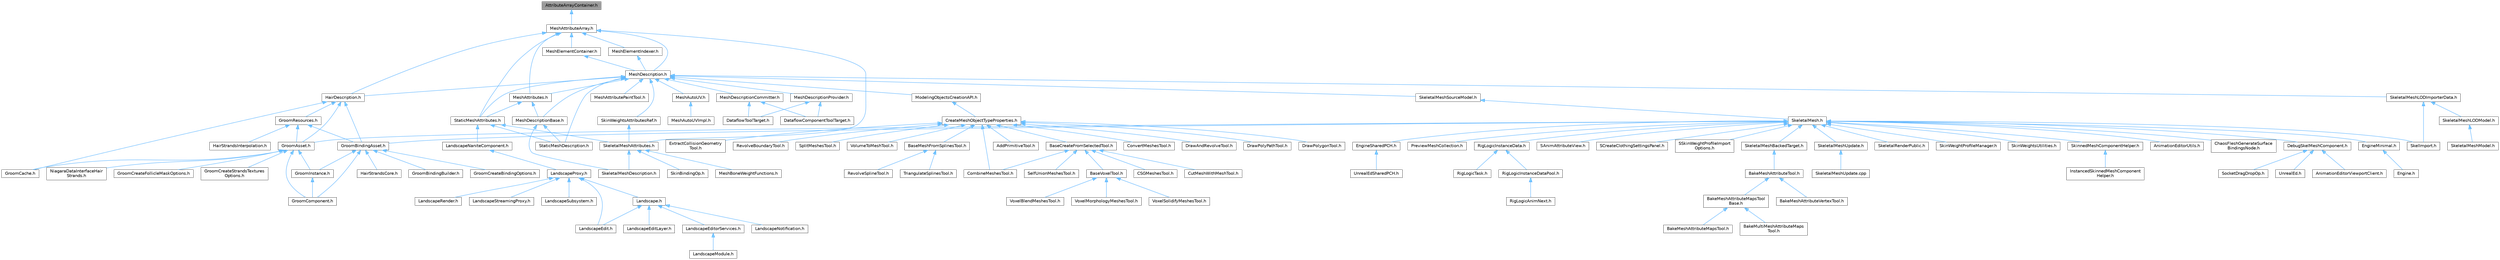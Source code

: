 digraph "AttributeArrayContainer.h"
{
 // INTERACTIVE_SVG=YES
 // LATEX_PDF_SIZE
  bgcolor="transparent";
  edge [fontname=Helvetica,fontsize=10,labelfontname=Helvetica,labelfontsize=10];
  node [fontname=Helvetica,fontsize=10,shape=box,height=0.2,width=0.4];
  Node1 [id="Node000001",label="AttributeArrayContainer.h",height=0.2,width=0.4,color="gray40", fillcolor="grey60", style="filled", fontcolor="black",tooltip=" "];
  Node1 -> Node2 [id="edge1_Node000001_Node000002",dir="back",color="steelblue1",style="solid",tooltip=" "];
  Node2 [id="Node000002",label="MeshAttributeArray.h",height=0.2,width=0.4,color="grey40", fillcolor="white", style="filled",URL="$dd/dcf/MeshAttributeArray_8h.html",tooltip=" "];
  Node2 -> Node3 [id="edge2_Node000002_Node000003",dir="back",color="steelblue1",style="solid",tooltip=" "];
  Node3 [id="Node000003",label="HairDescription.h",height=0.2,width=0.4,color="grey40", fillcolor="white", style="filled",URL="$df/d27/HairDescription_8h.html",tooltip=" "];
  Node3 -> Node4 [id="edge3_Node000003_Node000004",dir="back",color="steelblue1",style="solid",tooltip=" "];
  Node4 [id="Node000004",label="GroomAsset.h",height=0.2,width=0.4,color="grey40", fillcolor="white", style="filled",URL="$d8/df1/GroomAsset_8h.html",tooltip=" "];
  Node4 -> Node5 [id="edge4_Node000004_Node000005",dir="back",color="steelblue1",style="solid",tooltip=" "];
  Node5 [id="Node000005",label="GroomCache.h",height=0.2,width=0.4,color="grey40", fillcolor="white", style="filled",URL="$d7/d6e/GroomCache_8h.html",tooltip=" "];
  Node4 -> Node6 [id="edge5_Node000004_Node000006",dir="back",color="steelblue1",style="solid",tooltip=" "];
  Node6 [id="Node000006",label="GroomComponent.h",height=0.2,width=0.4,color="grey40", fillcolor="white", style="filled",URL="$de/d2e/GroomComponent_8h.html",tooltip=" "];
  Node4 -> Node7 [id="edge6_Node000004_Node000007",dir="back",color="steelblue1",style="solid",tooltip=" "];
  Node7 [id="Node000007",label="GroomCreateFollicleMaskOptions.h",height=0.2,width=0.4,color="grey40", fillcolor="white", style="filled",URL="$d7/d8b/GroomCreateFollicleMaskOptions_8h.html",tooltip=" "];
  Node4 -> Node8 [id="edge7_Node000004_Node000008",dir="back",color="steelblue1",style="solid",tooltip=" "];
  Node8 [id="Node000008",label="GroomCreateStrandsTextures\lOptions.h",height=0.2,width=0.4,color="grey40", fillcolor="white", style="filled",URL="$da/dfc/GroomCreateStrandsTexturesOptions_8h.html",tooltip=" "];
  Node4 -> Node9 [id="edge8_Node000004_Node000009",dir="back",color="steelblue1",style="solid",tooltip=" "];
  Node9 [id="Node000009",label="GroomInstance.h",height=0.2,width=0.4,color="grey40", fillcolor="white", style="filled",URL="$dd/d47/GroomInstance_8h.html",tooltip=" "];
  Node9 -> Node6 [id="edge9_Node000009_Node000006",dir="back",color="steelblue1",style="solid",tooltip=" "];
  Node4 -> Node10 [id="edge10_Node000004_Node000010",dir="back",color="steelblue1",style="solid",tooltip=" "];
  Node10 [id="Node000010",label="NiagaraDataInterfaceHair\lStrands.h",height=0.2,width=0.4,color="grey40", fillcolor="white", style="filled",URL="$da/dd2/NiagaraDataInterfaceHairStrands_8h.html",tooltip=" "];
  Node3 -> Node11 [id="edge11_Node000003_Node000011",dir="back",color="steelblue1",style="solid",tooltip=" "];
  Node11 [id="Node000011",label="GroomBindingAsset.h",height=0.2,width=0.4,color="grey40", fillcolor="white", style="filled",URL="$de/d26/GroomBindingAsset_8h.html",tooltip=" "];
  Node11 -> Node12 [id="edge12_Node000011_Node000012",dir="back",color="steelblue1",style="solid",tooltip=" "];
  Node12 [id="Node000012",label="GroomBindingBuilder.h",height=0.2,width=0.4,color="grey40", fillcolor="white", style="filled",URL="$d2/d2f/GroomBindingBuilder_8h.html",tooltip=" "];
  Node11 -> Node6 [id="edge13_Node000011_Node000006",dir="back",color="steelblue1",style="solid",tooltip=" "];
  Node11 -> Node13 [id="edge14_Node000011_Node000013",dir="back",color="steelblue1",style="solid",tooltip=" "];
  Node13 [id="Node000013",label="GroomCreateBindingOptions.h",height=0.2,width=0.4,color="grey40", fillcolor="white", style="filled",URL="$d5/dba/GroomCreateBindingOptions_8h.html",tooltip=" "];
  Node11 -> Node9 [id="edge15_Node000011_Node000009",dir="back",color="steelblue1",style="solid",tooltip=" "];
  Node11 -> Node14 [id="edge16_Node000011_Node000014",dir="back",color="steelblue1",style="solid",tooltip=" "];
  Node14 [id="Node000014",label="HairStrandsCore.h",height=0.2,width=0.4,color="grey40", fillcolor="white", style="filled",URL="$d7/def/HairStrandsCore_8h.html",tooltip=" "];
  Node3 -> Node5 [id="edge17_Node000003_Node000005",dir="back",color="steelblue1",style="solid",tooltip=" "];
  Node3 -> Node15 [id="edge18_Node000003_Node000015",dir="back",color="steelblue1",style="solid",tooltip=" "];
  Node15 [id="Node000015",label="GroomResources.h",height=0.2,width=0.4,color="grey40", fillcolor="white", style="filled",URL="$d0/d70/GroomResources_8h.html",tooltip=" "];
  Node15 -> Node4 [id="edge19_Node000015_Node000004",dir="back",color="steelblue1",style="solid",tooltip=" "];
  Node15 -> Node11 [id="edge20_Node000015_Node000011",dir="back",color="steelblue1",style="solid",tooltip=" "];
  Node15 -> Node16 [id="edge21_Node000015_Node000016",dir="back",color="steelblue1",style="solid",tooltip=" "];
  Node16 [id="Node000016",label="HairStrandsInterpolation.h",height=0.2,width=0.4,color="grey40", fillcolor="white", style="filled",URL="$de/dab/HairStrandsInterpolation_8h.html",tooltip=" "];
  Node2 -> Node17 [id="edge22_Node000002_Node000017",dir="back",color="steelblue1",style="solid",tooltip=" "];
  Node17 [id="Node000017",label="MeshAttributes.h",height=0.2,width=0.4,color="grey40", fillcolor="white", style="filled",URL="$d8/d64/MeshAttributes_8h.html",tooltip=" "];
  Node17 -> Node18 [id="edge23_Node000017_Node000018",dir="back",color="steelblue1",style="solid",tooltip=" "];
  Node18 [id="Node000018",label="MeshDescriptionBase.h",height=0.2,width=0.4,color="grey40", fillcolor="white", style="filled",URL="$d3/d3c/MeshDescriptionBase_8h.html",tooltip=" "];
  Node18 -> Node19 [id="edge24_Node000018_Node000019",dir="back",color="steelblue1",style="solid",tooltip=" "];
  Node19 [id="Node000019",label="SkeletalMeshDescription.h",height=0.2,width=0.4,color="grey40", fillcolor="white", style="filled",URL="$d3/d6a/SkeletalMeshDescription_8h.html",tooltip=" "];
  Node18 -> Node20 [id="edge25_Node000018_Node000020",dir="back",color="steelblue1",style="solid",tooltip=" "];
  Node20 [id="Node000020",label="StaticMeshDescription.h",height=0.2,width=0.4,color="grey40", fillcolor="white", style="filled",URL="$d5/d71/StaticMeshDescription_8h.html",tooltip=" "];
  Node17 -> Node21 [id="edge26_Node000017_Node000021",dir="back",color="steelblue1",style="solid",tooltip=" "];
  Node21 [id="Node000021",label="StaticMeshAttributes.h",height=0.2,width=0.4,color="grey40", fillcolor="white", style="filled",URL="$dd/db4/StaticMeshAttributes_8h.html",tooltip=" "];
  Node21 -> Node22 [id="edge27_Node000021_Node000022",dir="back",color="steelblue1",style="solid",tooltip=" "];
  Node22 [id="Node000022",label="LandscapeNaniteComponent.h",height=0.2,width=0.4,color="grey40", fillcolor="white", style="filled",URL="$d0/de5/LandscapeNaniteComponent_8h.html",tooltip=" "];
  Node22 -> Node23 [id="edge28_Node000022_Node000023",dir="back",color="steelblue1",style="solid",tooltip=" "];
  Node23 [id="Node000023",label="LandscapeProxy.h",height=0.2,width=0.4,color="grey40", fillcolor="white", style="filled",URL="$db/dae/LandscapeProxy_8h.html",tooltip=" "];
  Node23 -> Node24 [id="edge29_Node000023_Node000024",dir="back",color="steelblue1",style="solid",tooltip=" "];
  Node24 [id="Node000024",label="Landscape.h",height=0.2,width=0.4,color="grey40", fillcolor="white", style="filled",URL="$d5/dd6/Landscape_8h.html",tooltip=" "];
  Node24 -> Node25 [id="edge30_Node000024_Node000025",dir="back",color="steelblue1",style="solid",tooltip=" "];
  Node25 [id="Node000025",label="LandscapeEdit.h",height=0.2,width=0.4,color="grey40", fillcolor="white", style="filled",URL="$df/d61/LandscapeEdit_8h.html",tooltip=" "];
  Node24 -> Node26 [id="edge31_Node000024_Node000026",dir="back",color="steelblue1",style="solid",tooltip=" "];
  Node26 [id="Node000026",label="LandscapeEditLayer.h",height=0.2,width=0.4,color="grey40", fillcolor="white", style="filled",URL="$d2/d34/LandscapeEditLayer_8h.html",tooltip=" "];
  Node24 -> Node27 [id="edge32_Node000024_Node000027",dir="back",color="steelblue1",style="solid",tooltip=" "];
  Node27 [id="Node000027",label="LandscapeEditorServices.h",height=0.2,width=0.4,color="grey40", fillcolor="white", style="filled",URL="$d0/de9/LandscapeEditorServices_8h.html",tooltip=" "];
  Node27 -> Node28 [id="edge33_Node000027_Node000028",dir="back",color="steelblue1",style="solid",tooltip=" "];
  Node28 [id="Node000028",label="LandscapeModule.h",height=0.2,width=0.4,color="grey40", fillcolor="white", style="filled",URL="$db/d88/LandscapeModule_8h.html",tooltip=" "];
  Node24 -> Node29 [id="edge34_Node000024_Node000029",dir="back",color="steelblue1",style="solid",tooltip=" "];
  Node29 [id="Node000029",label="LandscapeNotification.h",height=0.2,width=0.4,color="grey40", fillcolor="white", style="filled",URL="$d7/de3/LandscapeNotification_8h.html",tooltip=" "];
  Node23 -> Node25 [id="edge35_Node000023_Node000025",dir="back",color="steelblue1",style="solid",tooltip=" "];
  Node23 -> Node30 [id="edge36_Node000023_Node000030",dir="back",color="steelblue1",style="solid",tooltip=" "];
  Node30 [id="Node000030",label="LandscapeRender.h",height=0.2,width=0.4,color="grey40", fillcolor="white", style="filled",URL="$df/d67/LandscapeRender_8h.html",tooltip=" "];
  Node23 -> Node31 [id="edge37_Node000023_Node000031",dir="back",color="steelblue1",style="solid",tooltip=" "];
  Node31 [id="Node000031",label="LandscapeStreamingProxy.h",height=0.2,width=0.4,color="grey40", fillcolor="white", style="filled",URL="$de/d5a/LandscapeStreamingProxy_8h.html",tooltip=" "];
  Node23 -> Node32 [id="edge38_Node000023_Node000032",dir="back",color="steelblue1",style="solid",tooltip=" "];
  Node32 [id="Node000032",label="LandscapeSubsystem.h",height=0.2,width=0.4,color="grey40", fillcolor="white", style="filled",URL="$d7/ddd/LandscapeSubsystem_8h.html",tooltip=" "];
  Node21 -> Node33 [id="edge39_Node000021_Node000033",dir="back",color="steelblue1",style="solid",tooltip=" "];
  Node33 [id="Node000033",label="SkeletalMeshAttributes.h",height=0.2,width=0.4,color="grey40", fillcolor="white", style="filled",URL="$df/d3f/SkeletalMeshAttributes_8h.html",tooltip=" "];
  Node33 -> Node34 [id="edge40_Node000033_Node000034",dir="back",color="steelblue1",style="solid",tooltip=" "];
  Node34 [id="Node000034",label="MeshBoneWeightFunctions.h",height=0.2,width=0.4,color="grey40", fillcolor="white", style="filled",URL="$db/df8/MeshBoneWeightFunctions_8h.html",tooltip=" "];
  Node33 -> Node19 [id="edge41_Node000033_Node000019",dir="back",color="steelblue1",style="solid",tooltip=" "];
  Node33 -> Node35 [id="edge42_Node000033_Node000035",dir="back",color="steelblue1",style="solid",tooltip=" "];
  Node35 [id="Node000035",label="SkinBindingOp.h",height=0.2,width=0.4,color="grey40", fillcolor="white", style="filled",URL="$d0/df0/SkinBindingOp_8h.html",tooltip=" "];
  Node21 -> Node20 [id="edge43_Node000021_Node000020",dir="back",color="steelblue1",style="solid",tooltip=" "];
  Node2 -> Node36 [id="edge44_Node000002_Node000036",dir="back",color="steelblue1",style="solid",tooltip=" "];
  Node36 [id="Node000036",label="MeshDescription.h",height=0.2,width=0.4,color="grey40", fillcolor="white", style="filled",URL="$d5/d91/MeshDescription_8h.html",tooltip=" "];
  Node36 -> Node3 [id="edge45_Node000036_Node000003",dir="back",color="steelblue1",style="solid",tooltip=" "];
  Node36 -> Node37 [id="edge46_Node000036_Node000037",dir="back",color="steelblue1",style="solid",tooltip=" "];
  Node37 [id="Node000037",label="MeshAttributePaintTool.h",height=0.2,width=0.4,color="grey40", fillcolor="white", style="filled",URL="$d3/d29/MeshAttributePaintTool_8h.html",tooltip=" "];
  Node36 -> Node17 [id="edge47_Node000036_Node000017",dir="back",color="steelblue1",style="solid",tooltip=" "];
  Node36 -> Node38 [id="edge48_Node000036_Node000038",dir="back",color="steelblue1",style="solid",tooltip=" "];
  Node38 [id="Node000038",label="MeshAutoUV.h",height=0.2,width=0.4,color="grey40", fillcolor="white", style="filled",URL="$d4/db4/MeshAutoUV_8h.html",tooltip=" "];
  Node38 -> Node39 [id="edge49_Node000038_Node000039",dir="back",color="steelblue1",style="solid",tooltip=" "];
  Node39 [id="Node000039",label="MeshAutoUVImpl.h",height=0.2,width=0.4,color="grey40", fillcolor="white", style="filled",URL="$d2/ddc/MeshAutoUVImpl_8h.html",tooltip=" "];
  Node36 -> Node18 [id="edge50_Node000036_Node000018",dir="back",color="steelblue1",style="solid",tooltip=" "];
  Node36 -> Node40 [id="edge51_Node000036_Node000040",dir="back",color="steelblue1",style="solid",tooltip=" "];
  Node40 [id="Node000040",label="MeshDescriptionCommitter.h",height=0.2,width=0.4,color="grey40", fillcolor="white", style="filled",URL="$d0/dae/MeshDescriptionCommitter_8h.html",tooltip=" "];
  Node40 -> Node41 [id="edge52_Node000040_Node000041",dir="back",color="steelblue1",style="solid",tooltip=" "];
  Node41 [id="Node000041",label="DataflowComponentToolTarget.h",height=0.2,width=0.4,color="grey40", fillcolor="white", style="filled",URL="$d4/de8/DataflowComponentToolTarget_8h.html",tooltip=" "];
  Node40 -> Node42 [id="edge53_Node000040_Node000042",dir="back",color="steelblue1",style="solid",tooltip=" "];
  Node42 [id="Node000042",label="DataflowToolTarget.h",height=0.2,width=0.4,color="grey40", fillcolor="white", style="filled",URL="$d3/dd6/DataflowToolTarget_8h.html",tooltip=" "];
  Node36 -> Node43 [id="edge54_Node000036_Node000043",dir="back",color="steelblue1",style="solid",tooltip=" "];
  Node43 [id="Node000043",label="MeshDescriptionProvider.h",height=0.2,width=0.4,color="grey40", fillcolor="white", style="filled",URL="$da/db2/MeshDescriptionProvider_8h.html",tooltip=" "];
  Node43 -> Node41 [id="edge55_Node000043_Node000041",dir="back",color="steelblue1",style="solid",tooltip=" "];
  Node43 -> Node42 [id="edge56_Node000043_Node000042",dir="back",color="steelblue1",style="solid",tooltip=" "];
  Node36 -> Node44 [id="edge57_Node000036_Node000044",dir="back",color="steelblue1",style="solid",tooltip=" "];
  Node44 [id="Node000044",label="ModelingObjectsCreationAPI.h",height=0.2,width=0.4,color="grey40", fillcolor="white", style="filled",URL="$df/d4c/ModelingObjectsCreationAPI_8h.html",tooltip=" "];
  Node44 -> Node45 [id="edge58_Node000044_Node000045",dir="back",color="steelblue1",style="solid",tooltip=" "];
  Node45 [id="Node000045",label="CreateMeshObjectTypeProperties.h",height=0.2,width=0.4,color="grey40", fillcolor="white", style="filled",URL="$d9/d04/CreateMeshObjectTypeProperties_8h.html",tooltip=" "];
  Node45 -> Node46 [id="edge59_Node000045_Node000046",dir="back",color="steelblue1",style="solid",tooltip=" "];
  Node46 [id="Node000046",label="AddPrimitiveTool.h",height=0.2,width=0.4,color="grey40", fillcolor="white", style="filled",URL="$d5/dbf/AddPrimitiveTool_8h.html",tooltip=" "];
  Node45 -> Node47 [id="edge60_Node000045_Node000047",dir="back",color="steelblue1",style="solid",tooltip=" "];
  Node47 [id="Node000047",label="BaseCreateFromSelectedTool.h",height=0.2,width=0.4,color="grey40", fillcolor="white", style="filled",URL="$de/dc7/BaseCreateFromSelectedTool_8h.html",tooltip=" "];
  Node47 -> Node48 [id="edge61_Node000047_Node000048",dir="back",color="steelblue1",style="solid",tooltip=" "];
  Node48 [id="Node000048",label="BaseVoxelTool.h",height=0.2,width=0.4,color="grey40", fillcolor="white", style="filled",URL="$db/d63/BaseVoxelTool_8h.html",tooltip=" "];
  Node48 -> Node49 [id="edge62_Node000048_Node000049",dir="back",color="steelblue1",style="solid",tooltip=" "];
  Node49 [id="Node000049",label="VoxelBlendMeshesTool.h",height=0.2,width=0.4,color="grey40", fillcolor="white", style="filled",URL="$da/d0e/VoxelBlendMeshesTool_8h.html",tooltip=" "];
  Node48 -> Node50 [id="edge63_Node000048_Node000050",dir="back",color="steelblue1",style="solid",tooltip=" "];
  Node50 [id="Node000050",label="VoxelMorphologyMeshesTool.h",height=0.2,width=0.4,color="grey40", fillcolor="white", style="filled",URL="$dc/d30/VoxelMorphologyMeshesTool_8h.html",tooltip=" "];
  Node48 -> Node51 [id="edge64_Node000048_Node000051",dir="back",color="steelblue1",style="solid",tooltip=" "];
  Node51 [id="Node000051",label="VoxelSolidifyMeshesTool.h",height=0.2,width=0.4,color="grey40", fillcolor="white", style="filled",URL="$de/da2/VoxelSolidifyMeshesTool_8h.html",tooltip=" "];
  Node47 -> Node52 [id="edge65_Node000047_Node000052",dir="back",color="steelblue1",style="solid",tooltip=" "];
  Node52 [id="Node000052",label="CSGMeshesTool.h",height=0.2,width=0.4,color="grey40", fillcolor="white", style="filled",URL="$db/dd1/CSGMeshesTool_8h.html",tooltip=" "];
  Node47 -> Node53 [id="edge66_Node000047_Node000053",dir="back",color="steelblue1",style="solid",tooltip=" "];
  Node53 [id="Node000053",label="CombineMeshesTool.h",height=0.2,width=0.4,color="grey40", fillcolor="white", style="filled",URL="$dd/da3/CombineMeshesTool_8h.html",tooltip=" "];
  Node47 -> Node54 [id="edge67_Node000047_Node000054",dir="back",color="steelblue1",style="solid",tooltip=" "];
  Node54 [id="Node000054",label="CutMeshWithMeshTool.h",height=0.2,width=0.4,color="grey40", fillcolor="white", style="filled",URL="$d2/d2c/CutMeshWithMeshTool_8h.html",tooltip=" "];
  Node47 -> Node55 [id="edge68_Node000047_Node000055",dir="back",color="steelblue1",style="solid",tooltip=" "];
  Node55 [id="Node000055",label="SelfUnionMeshesTool.h",height=0.2,width=0.4,color="grey40", fillcolor="white", style="filled",URL="$dc/dad/SelfUnionMeshesTool_8h.html",tooltip=" "];
  Node45 -> Node56 [id="edge69_Node000045_Node000056",dir="back",color="steelblue1",style="solid",tooltip=" "];
  Node56 [id="Node000056",label="BaseMeshFromSplinesTool.h",height=0.2,width=0.4,color="grey40", fillcolor="white", style="filled",URL="$da/d31/BaseMeshFromSplinesTool_8h.html",tooltip=" "];
  Node56 -> Node57 [id="edge70_Node000056_Node000057",dir="back",color="steelblue1",style="solid",tooltip=" "];
  Node57 [id="Node000057",label="RevolveSplineTool.h",height=0.2,width=0.4,color="grey40", fillcolor="white", style="filled",URL="$d3/d36/RevolveSplineTool_8h.html",tooltip=" "];
  Node56 -> Node58 [id="edge71_Node000056_Node000058",dir="back",color="steelblue1",style="solid",tooltip=" "];
  Node58 [id="Node000058",label="TriangulateSplinesTool.h",height=0.2,width=0.4,color="grey40", fillcolor="white", style="filled",URL="$d9/de6/TriangulateSplinesTool_8h.html",tooltip=" "];
  Node45 -> Node53 [id="edge72_Node000045_Node000053",dir="back",color="steelblue1",style="solid",tooltip=" "];
  Node45 -> Node59 [id="edge73_Node000045_Node000059",dir="back",color="steelblue1",style="solid",tooltip=" "];
  Node59 [id="Node000059",label="ConvertMeshesTool.h",height=0.2,width=0.4,color="grey40", fillcolor="white", style="filled",URL="$dc/d47/ConvertMeshesTool_8h.html",tooltip=" "];
  Node45 -> Node60 [id="edge74_Node000045_Node000060",dir="back",color="steelblue1",style="solid",tooltip=" "];
  Node60 [id="Node000060",label="DrawAndRevolveTool.h",height=0.2,width=0.4,color="grey40", fillcolor="white", style="filled",URL="$d8/d06/DrawAndRevolveTool_8h.html",tooltip=" "];
  Node45 -> Node61 [id="edge75_Node000045_Node000061",dir="back",color="steelblue1",style="solid",tooltip=" "];
  Node61 [id="Node000061",label="DrawPolyPathTool.h",height=0.2,width=0.4,color="grey40", fillcolor="white", style="filled",URL="$dc/d3e/DrawPolyPathTool_8h.html",tooltip=" "];
  Node45 -> Node62 [id="edge76_Node000045_Node000062",dir="back",color="steelblue1",style="solid",tooltip=" "];
  Node62 [id="Node000062",label="DrawPolygonTool.h",height=0.2,width=0.4,color="grey40", fillcolor="white", style="filled",URL="$d0/d15/DrawPolygonTool_8h.html",tooltip=" "];
  Node45 -> Node63 [id="edge77_Node000045_Node000063",dir="back",color="steelblue1",style="solid",tooltip=" "];
  Node63 [id="Node000063",label="ExtractCollisionGeometry\lTool.h",height=0.2,width=0.4,color="grey40", fillcolor="white", style="filled",URL="$d6/dbd/ExtractCollisionGeometryTool_8h.html",tooltip=" "];
  Node45 -> Node64 [id="edge78_Node000045_Node000064",dir="back",color="steelblue1",style="solid",tooltip=" "];
  Node64 [id="Node000064",label="RevolveBoundaryTool.h",height=0.2,width=0.4,color="grey40", fillcolor="white", style="filled",URL="$da/dce/RevolveBoundaryTool_8h.html",tooltip=" "];
  Node45 -> Node65 [id="edge79_Node000045_Node000065",dir="back",color="steelblue1",style="solid",tooltip=" "];
  Node65 [id="Node000065",label="SplitMeshesTool.h",height=0.2,width=0.4,color="grey40", fillcolor="white", style="filled",URL="$dc/d7f/SplitMeshesTool_8h.html",tooltip=" "];
  Node45 -> Node66 [id="edge80_Node000045_Node000066",dir="back",color="steelblue1",style="solid",tooltip=" "];
  Node66 [id="Node000066",label="VolumeToMeshTool.h",height=0.2,width=0.4,color="grey40", fillcolor="white", style="filled",URL="$de/d64/VolumeToMeshTool_8h.html",tooltip=" "];
  Node36 -> Node67 [id="edge81_Node000036_Node000067",dir="back",color="steelblue1",style="solid",tooltip=" "];
  Node67 [id="Node000067",label="SkeletalMeshLODImporterData.h",height=0.2,width=0.4,color="grey40", fillcolor="white", style="filled",URL="$de/dc6/SkeletalMeshLODImporterData_8h.html",tooltip=" "];
  Node67 -> Node68 [id="edge82_Node000067_Node000068",dir="back",color="steelblue1",style="solid",tooltip=" "];
  Node68 [id="Node000068",label="SkelImport.h",height=0.2,width=0.4,color="grey40", fillcolor="white", style="filled",URL="$d2/d8b/SkelImport_8h.html",tooltip=" "];
  Node67 -> Node69 [id="edge83_Node000067_Node000069",dir="back",color="steelblue1",style="solid",tooltip=" "];
  Node69 [id="Node000069",label="SkeletalMeshLODModel.h",height=0.2,width=0.4,color="grey40", fillcolor="white", style="filled",URL="$d2/d34/SkeletalMeshLODModel_8h.html",tooltip=" "];
  Node69 -> Node70 [id="edge84_Node000069_Node000070",dir="back",color="steelblue1",style="solid",tooltip=" "];
  Node70 [id="Node000070",label="SkeletalMeshModel.h",height=0.2,width=0.4,color="grey40", fillcolor="white", style="filled",URL="$d1/d2c/SkeletalMeshModel_8h.html",tooltip=" "];
  Node36 -> Node71 [id="edge85_Node000036_Node000071",dir="back",color="steelblue1",style="solid",tooltip=" "];
  Node71 [id="Node000071",label="SkeletalMeshSourceModel.h",height=0.2,width=0.4,color="grey40", fillcolor="white", style="filled",URL="$d0/dc6/SkeletalMeshSourceModel_8h.html",tooltip=" "];
  Node71 -> Node72 [id="edge86_Node000071_Node000072",dir="back",color="steelblue1",style="solid",tooltip=" "];
  Node72 [id="Node000072",label="SkeletalMesh.h",height=0.2,width=0.4,color="grey40", fillcolor="white", style="filled",URL="$d6/de7/SkeletalMesh_8h.html",tooltip=" "];
  Node72 -> Node73 [id="edge87_Node000072_Node000073",dir="back",color="steelblue1",style="solid",tooltip=" "];
  Node73 [id="Node000073",label="AnimationEditorUtils.h",height=0.2,width=0.4,color="grey40", fillcolor="white", style="filled",URL="$df/d23/AnimationEditorUtils_8h.html",tooltip=" "];
  Node72 -> Node74 [id="edge88_Node000072_Node000074",dir="back",color="steelblue1",style="solid",tooltip=" "];
  Node74 [id="Node000074",label="ChaosFleshGenerateSurface\lBindingsNode.h",height=0.2,width=0.4,color="grey40", fillcolor="white", style="filled",URL="$db/dca/ChaosFleshGenerateSurfaceBindingsNode_8h.html",tooltip=" "];
  Node72 -> Node75 [id="edge89_Node000072_Node000075",dir="back",color="steelblue1",style="solid",tooltip=" "];
  Node75 [id="Node000075",label="DebugSkelMeshComponent.h",height=0.2,width=0.4,color="grey40", fillcolor="white", style="filled",URL="$d5/d33/DebugSkelMeshComponent_8h.html",tooltip=" "];
  Node75 -> Node76 [id="edge90_Node000075_Node000076",dir="back",color="steelblue1",style="solid",tooltip=" "];
  Node76 [id="Node000076",label="AnimationEditorViewportClient.h",height=0.2,width=0.4,color="grey40", fillcolor="white", style="filled",URL="$d1/d45/AnimationEditorViewportClient_8h.html",tooltip=" "];
  Node75 -> Node77 [id="edge91_Node000075_Node000077",dir="back",color="steelblue1",style="solid",tooltip=" "];
  Node77 [id="Node000077",label="SocketDragDropOp.h",height=0.2,width=0.4,color="grey40", fillcolor="white", style="filled",URL="$d2/d53/SocketDragDropOp_8h.html",tooltip=" "];
  Node75 -> Node78 [id="edge92_Node000075_Node000078",dir="back",color="steelblue1",style="solid",tooltip=" "];
  Node78 [id="Node000078",label="UnrealEd.h",height=0.2,width=0.4,color="grey40", fillcolor="white", style="filled",URL="$d2/d5f/UnrealEd_8h.html",tooltip=" "];
  Node72 -> Node79 [id="edge93_Node000072_Node000079",dir="back",color="steelblue1",style="solid",tooltip=" "];
  Node79 [id="Node000079",label="EngineMinimal.h",height=0.2,width=0.4,color="grey40", fillcolor="white", style="filled",URL="$d0/d2c/EngineMinimal_8h.html",tooltip=" "];
  Node79 -> Node80 [id="edge94_Node000079_Node000080",dir="back",color="steelblue1",style="solid",tooltip=" "];
  Node80 [id="Node000080",label="Engine.h",height=0.2,width=0.4,color="grey40", fillcolor="white", style="filled",URL="$d1/d34/Public_2Engine_8h.html",tooltip=" "];
  Node72 -> Node81 [id="edge95_Node000072_Node000081",dir="back",color="steelblue1",style="solid",tooltip=" "];
  Node81 [id="Node000081",label="EngineSharedPCH.h",height=0.2,width=0.4,color="grey40", fillcolor="white", style="filled",URL="$dc/dbb/EngineSharedPCH_8h.html",tooltip=" "];
  Node81 -> Node82 [id="edge96_Node000081_Node000082",dir="back",color="steelblue1",style="solid",tooltip=" "];
  Node82 [id="Node000082",label="UnrealEdSharedPCH.h",height=0.2,width=0.4,color="grey40", fillcolor="white", style="filled",URL="$d1/de6/UnrealEdSharedPCH_8h.html",tooltip=" "];
  Node72 -> Node4 [id="edge97_Node000072_Node000004",dir="back",color="steelblue1",style="solid",tooltip=" "];
  Node72 -> Node11 [id="edge98_Node000072_Node000011",dir="back",color="steelblue1",style="solid",tooltip=" "];
  Node72 -> Node83 [id="edge99_Node000072_Node000083",dir="back",color="steelblue1",style="solid",tooltip=" "];
  Node83 [id="Node000083",label="PreviewMeshCollection.h",height=0.2,width=0.4,color="grey40", fillcolor="white", style="filled",URL="$dc/d45/PreviewMeshCollection_8h.html",tooltip=" "];
  Node72 -> Node84 [id="edge100_Node000072_Node000084",dir="back",color="steelblue1",style="solid",tooltip=" "];
  Node84 [id="Node000084",label="RigLogicInstanceData.h",height=0.2,width=0.4,color="grey40", fillcolor="white", style="filled",URL="$d5/d38/RigLogicInstanceData_8h.html",tooltip=" "];
  Node84 -> Node85 [id="edge101_Node000084_Node000085",dir="back",color="steelblue1",style="solid",tooltip=" "];
  Node85 [id="Node000085",label="RigLogicInstanceDataPool.h",height=0.2,width=0.4,color="grey40", fillcolor="white", style="filled",URL="$d3/df0/RigLogicInstanceDataPool_8h.html",tooltip=" "];
  Node85 -> Node86 [id="edge102_Node000085_Node000086",dir="back",color="steelblue1",style="solid",tooltip=" "];
  Node86 [id="Node000086",label="RigLogicAnimNext.h",height=0.2,width=0.4,color="grey40", fillcolor="white", style="filled",URL="$d6/dae/RigLogicAnimNext_8h.html",tooltip=" "];
  Node84 -> Node87 [id="edge103_Node000084_Node000087",dir="back",color="steelblue1",style="solid",tooltip=" "];
  Node87 [id="Node000087",label="RigLogicTask.h",height=0.2,width=0.4,color="grey40", fillcolor="white", style="filled",URL="$dd/de7/RigLogicTask_8h.html",tooltip=" "];
  Node72 -> Node88 [id="edge104_Node000072_Node000088",dir="back",color="steelblue1",style="solid",tooltip=" "];
  Node88 [id="Node000088",label="SAnimAttributeView.h",height=0.2,width=0.4,color="grey40", fillcolor="white", style="filled",URL="$df/d42/SAnimAttributeView_8h.html",tooltip=" "];
  Node72 -> Node89 [id="edge105_Node000072_Node000089",dir="back",color="steelblue1",style="solid",tooltip=" "];
  Node89 [id="Node000089",label="SCreateClothingSettingsPanel.h",height=0.2,width=0.4,color="grey40", fillcolor="white", style="filled",URL="$d1/d49/SCreateClothingSettingsPanel_8h.html",tooltip=" "];
  Node72 -> Node90 [id="edge106_Node000072_Node000090",dir="back",color="steelblue1",style="solid",tooltip=" "];
  Node90 [id="Node000090",label="SSkinWeightProfileImport\lOptions.h",height=0.2,width=0.4,color="grey40", fillcolor="white", style="filled",URL="$d9/d21/SSkinWeightProfileImportOptions_8h.html",tooltip=" "];
  Node72 -> Node68 [id="edge107_Node000072_Node000068",dir="back",color="steelblue1",style="solid",tooltip=" "];
  Node72 -> Node91 [id="edge108_Node000072_Node000091",dir="back",color="steelblue1",style="solid",tooltip=" "];
  Node91 [id="Node000091",label="SkeletalMeshBackedTarget.h",height=0.2,width=0.4,color="grey40", fillcolor="white", style="filled",URL="$d7/da8/SkeletalMeshBackedTarget_8h.html",tooltip=" "];
  Node91 -> Node92 [id="edge109_Node000091_Node000092",dir="back",color="steelblue1",style="solid",tooltip=" "];
  Node92 [id="Node000092",label="BakeMeshAttributeTool.h",height=0.2,width=0.4,color="grey40", fillcolor="white", style="filled",URL="$d0/d82/BakeMeshAttributeTool_8h.html",tooltip=" "];
  Node92 -> Node93 [id="edge110_Node000092_Node000093",dir="back",color="steelblue1",style="solid",tooltip=" "];
  Node93 [id="Node000093",label="BakeMeshAttributeMapsTool\lBase.h",height=0.2,width=0.4,color="grey40", fillcolor="white", style="filled",URL="$dc/d68/BakeMeshAttributeMapsToolBase_8h.html",tooltip=" "];
  Node93 -> Node94 [id="edge111_Node000093_Node000094",dir="back",color="steelblue1",style="solid",tooltip=" "];
  Node94 [id="Node000094",label="BakeMeshAttributeMapsTool.h",height=0.2,width=0.4,color="grey40", fillcolor="white", style="filled",URL="$d8/d14/BakeMeshAttributeMapsTool_8h.html",tooltip=" "];
  Node93 -> Node95 [id="edge112_Node000093_Node000095",dir="back",color="steelblue1",style="solid",tooltip=" "];
  Node95 [id="Node000095",label="BakeMultiMeshAttributeMaps\lTool.h",height=0.2,width=0.4,color="grey40", fillcolor="white", style="filled",URL="$d7/d65/BakeMultiMeshAttributeMapsTool_8h.html",tooltip=" "];
  Node92 -> Node96 [id="edge113_Node000092_Node000096",dir="back",color="steelblue1",style="solid",tooltip=" "];
  Node96 [id="Node000096",label="BakeMeshAttributeVertexTool.h",height=0.2,width=0.4,color="grey40", fillcolor="white", style="filled",URL="$d6/d76/BakeMeshAttributeVertexTool_8h.html",tooltip=" "];
  Node72 -> Node97 [id="edge114_Node000072_Node000097",dir="back",color="steelblue1",style="solid",tooltip=" "];
  Node97 [id="Node000097",label="SkeletalMeshUpdate.h",height=0.2,width=0.4,color="grey40", fillcolor="white", style="filled",URL="$df/d79/SkeletalMeshUpdate_8h.html",tooltip=" "];
  Node97 -> Node98 [id="edge115_Node000097_Node000098",dir="back",color="steelblue1",style="solid",tooltip=" "];
  Node98 [id="Node000098",label="SkeletalMeshUpdate.cpp",height=0.2,width=0.4,color="grey40", fillcolor="white", style="filled",URL="$db/d45/SkeletalMeshUpdate_8cpp.html",tooltip=" "];
  Node72 -> Node99 [id="edge116_Node000072_Node000099",dir="back",color="steelblue1",style="solid",tooltip=" "];
  Node99 [id="Node000099",label="SkeletalRenderPublic.h",height=0.2,width=0.4,color="grey40", fillcolor="white", style="filled",URL="$d5/d40/SkeletalRenderPublic_8h.html",tooltip=" "];
  Node72 -> Node100 [id="edge117_Node000072_Node000100",dir="back",color="steelblue1",style="solid",tooltip=" "];
  Node100 [id="Node000100",label="SkinWeightProfileManager.h",height=0.2,width=0.4,color="grey40", fillcolor="white", style="filled",URL="$d4/d83/SkinWeightProfileManager_8h.html",tooltip=" "];
  Node72 -> Node101 [id="edge118_Node000072_Node000101",dir="back",color="steelblue1",style="solid",tooltip=" "];
  Node101 [id="Node000101",label="SkinWeightsUtilities.h",height=0.2,width=0.4,color="grey40", fillcolor="white", style="filled",URL="$d1/d40/SkinWeightsUtilities_8h.html",tooltip=" "];
  Node72 -> Node102 [id="edge119_Node000072_Node000102",dir="back",color="steelblue1",style="solid",tooltip=" "];
  Node102 [id="Node000102",label="SkinnedMeshComponentHelper.h",height=0.2,width=0.4,color="grey40", fillcolor="white", style="filled",URL="$db/d81/SkinnedMeshComponentHelper_8h.html",tooltip=" "];
  Node102 -> Node103 [id="edge120_Node000102_Node000103",dir="back",color="steelblue1",style="solid",tooltip=" "];
  Node103 [id="Node000103",label="InstancedSkinnedMeshComponent\lHelper.h",height=0.2,width=0.4,color="grey40", fillcolor="white", style="filled",URL="$d1/d86/InstancedSkinnedMeshComponentHelper_8h.html",tooltip=" "];
  Node36 -> Node104 [id="edge121_Node000036_Node000104",dir="back",color="steelblue1",style="solid",tooltip=" "];
  Node104 [id="Node000104",label="SkinWeightsAttributesRef.h",height=0.2,width=0.4,color="grey40", fillcolor="white", style="filled",URL="$d8/dc2/SkinWeightsAttributesRef_8h.html",tooltip=" "];
  Node104 -> Node33 [id="edge122_Node000104_Node000033",dir="back",color="steelblue1",style="solid",tooltip=" "];
  Node36 -> Node21 [id="edge123_Node000036_Node000021",dir="back",color="steelblue1",style="solid",tooltip=" "];
  Node36 -> Node20 [id="edge124_Node000036_Node000020",dir="back",color="steelblue1",style="solid",tooltip=" "];
  Node2 -> Node105 [id="edge125_Node000002_Node000105",dir="back",color="steelblue1",style="solid",tooltip=" "];
  Node105 [id="Node000105",label="MeshElementContainer.h",height=0.2,width=0.4,color="grey40", fillcolor="white", style="filled",URL="$d1/dfa/MeshElementContainer_8h.html",tooltip=" "];
  Node105 -> Node36 [id="edge126_Node000105_Node000036",dir="back",color="steelblue1",style="solid",tooltip=" "];
  Node2 -> Node106 [id="edge127_Node000002_Node000106",dir="back",color="steelblue1",style="solid",tooltip=" "];
  Node106 [id="Node000106",label="MeshElementIndexer.h",height=0.2,width=0.4,color="grey40", fillcolor="white", style="filled",URL="$db/d4c/MeshElementIndexer_8h.html",tooltip=" "];
  Node106 -> Node36 [id="edge128_Node000106_Node000036",dir="back",color="steelblue1",style="solid",tooltip=" "];
  Node2 -> Node33 [id="edge129_Node000002_Node000033",dir="back",color="steelblue1",style="solid",tooltip=" "];
  Node2 -> Node21 [id="edge130_Node000002_Node000021",dir="back",color="steelblue1",style="solid",tooltip=" "];
}
